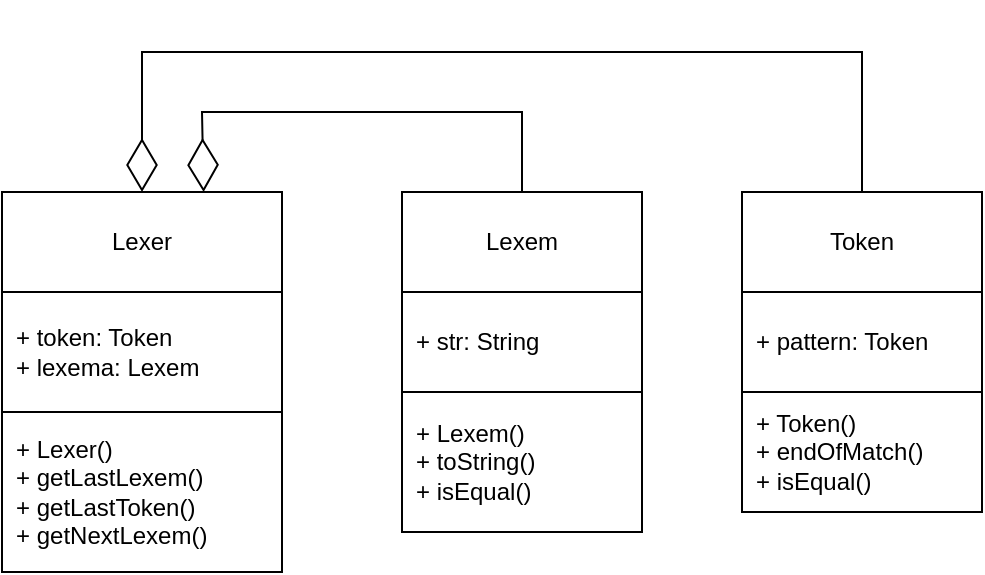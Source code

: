 <mxfile version="22.1.18" type="device">
  <diagram name="Страница — 1" id="yiZUteQFTGF1U3BzNhik">
    <mxGraphModel dx="1016" dy="558" grid="1" gridSize="10" guides="1" tooltips="1" connect="1" arrows="1" fold="1" page="1" pageScale="1" pageWidth="3300" pageHeight="4681" math="0" shadow="0">
      <root>
        <mxCell id="0" />
        <mxCell id="1" parent="0" />
        <mxCell id="-5gYeAMTgsqMbaTnVPdi-1" value="Lexer" style="rounded=0;whiteSpace=wrap;html=1;" vertex="1" parent="1">
          <mxGeometry x="300" y="240" width="140" height="50" as="geometry" />
        </mxCell>
        <mxCell id="-5gYeAMTgsqMbaTnVPdi-2" value="+ token: Token&lt;br&gt;+ lexema: Lexem" style="rounded=0;whiteSpace=wrap;html=1;align=left;spacingLeft=5;" vertex="1" parent="1">
          <mxGeometry x="300" y="290" width="140" height="60" as="geometry" />
        </mxCell>
        <mxCell id="-5gYeAMTgsqMbaTnVPdi-4" value="+ Lexer()&lt;br&gt;+ getLastLexem()&lt;br&gt;+ getLastToken()&lt;br&gt;+ getNextLexem()" style="rounded=0;whiteSpace=wrap;html=1;align=left;spacingLeft=5;" vertex="1" parent="1">
          <mxGeometry x="300" y="350" width="140" height="80" as="geometry" />
        </mxCell>
        <mxCell id="-5gYeAMTgsqMbaTnVPdi-5" value="Lexem" style="rounded=0;whiteSpace=wrap;html=1;" vertex="1" parent="1">
          <mxGeometry x="500" y="240" width="120" height="50" as="geometry" />
        </mxCell>
        <mxCell id="-5gYeAMTgsqMbaTnVPdi-6" value="Token" style="rounded=0;whiteSpace=wrap;html=1;" vertex="1" parent="1">
          <mxGeometry x="670" y="240" width="120" height="50" as="geometry" />
        </mxCell>
        <mxCell id="-5gYeAMTgsqMbaTnVPdi-7" value="+ str: String" style="rounded=0;whiteSpace=wrap;html=1;align=left;spacingLeft=5;" vertex="1" parent="1">
          <mxGeometry x="500" y="290" width="120" height="50" as="geometry" />
        </mxCell>
        <mxCell id="-5gYeAMTgsqMbaTnVPdi-9" value="+ Lexem()&lt;br&gt;+ toString()&lt;br&gt;&lt;div style=&quot;&quot;&gt;&lt;span style=&quot;background-color: initial;&quot;&gt;+ isEqual()&lt;/span&gt;&lt;/div&gt;" style="rounded=0;whiteSpace=wrap;html=1;align=left;spacingLeft=5;" vertex="1" parent="1">
          <mxGeometry x="500" y="340" width="120" height="70" as="geometry" />
        </mxCell>
        <mxCell id="-5gYeAMTgsqMbaTnVPdi-10" value="+ pattern: Token&amp;nbsp;" style="rounded=0;whiteSpace=wrap;html=1;align=left;spacingLeft=5;" vertex="1" parent="1">
          <mxGeometry x="670" y="290" width="120" height="50" as="geometry" />
        </mxCell>
        <mxCell id="-5gYeAMTgsqMbaTnVPdi-12" value="+ Token()&lt;br&gt;+ endOfMatch()&lt;br&gt;+ isEqual()" style="rounded=0;whiteSpace=wrap;html=1;align=left;spacingLeft=5;" vertex="1" parent="1">
          <mxGeometry x="670" y="340" width="120" height="60" as="geometry" />
        </mxCell>
        <mxCell id="-5gYeAMTgsqMbaTnVPdi-13" value="" style="endArrow=diamondThin;endFill=0;endSize=24;html=1;rounded=0;exitX=0.5;exitY=0;exitDx=0;exitDy=0;entryX=0.5;entryY=0;entryDx=0;entryDy=0;" edge="1" parent="1" source="-5gYeAMTgsqMbaTnVPdi-6" target="-5gYeAMTgsqMbaTnVPdi-1">
          <mxGeometry width="160" relative="1" as="geometry">
            <mxPoint x="620" y="450" as="sourcePoint" />
            <mxPoint x="780" y="450" as="targetPoint" />
            <Array as="points">
              <mxPoint x="730" y="170" />
              <mxPoint x="370" y="170" />
            </Array>
          </mxGeometry>
        </mxCell>
        <mxCell id="-5gYeAMTgsqMbaTnVPdi-14" value="" style="endArrow=diamondThin;endFill=0;endSize=24;html=1;rounded=0;entryX=0.72;entryY=0;entryDx=0;entryDy=0;exitX=0.5;exitY=0;exitDx=0;exitDy=0;entryPerimeter=0;" edge="1" parent="1" source="-5gYeAMTgsqMbaTnVPdi-5" target="-5gYeAMTgsqMbaTnVPdi-1">
          <mxGeometry width="160" relative="1" as="geometry">
            <mxPoint x="620" y="450" as="sourcePoint" />
            <mxPoint x="780" y="450" as="targetPoint" />
            <Array as="points">
              <mxPoint x="560" y="200" />
              <mxPoint x="400" y="200" />
            </Array>
          </mxGeometry>
        </mxCell>
      </root>
    </mxGraphModel>
  </diagram>
</mxfile>
